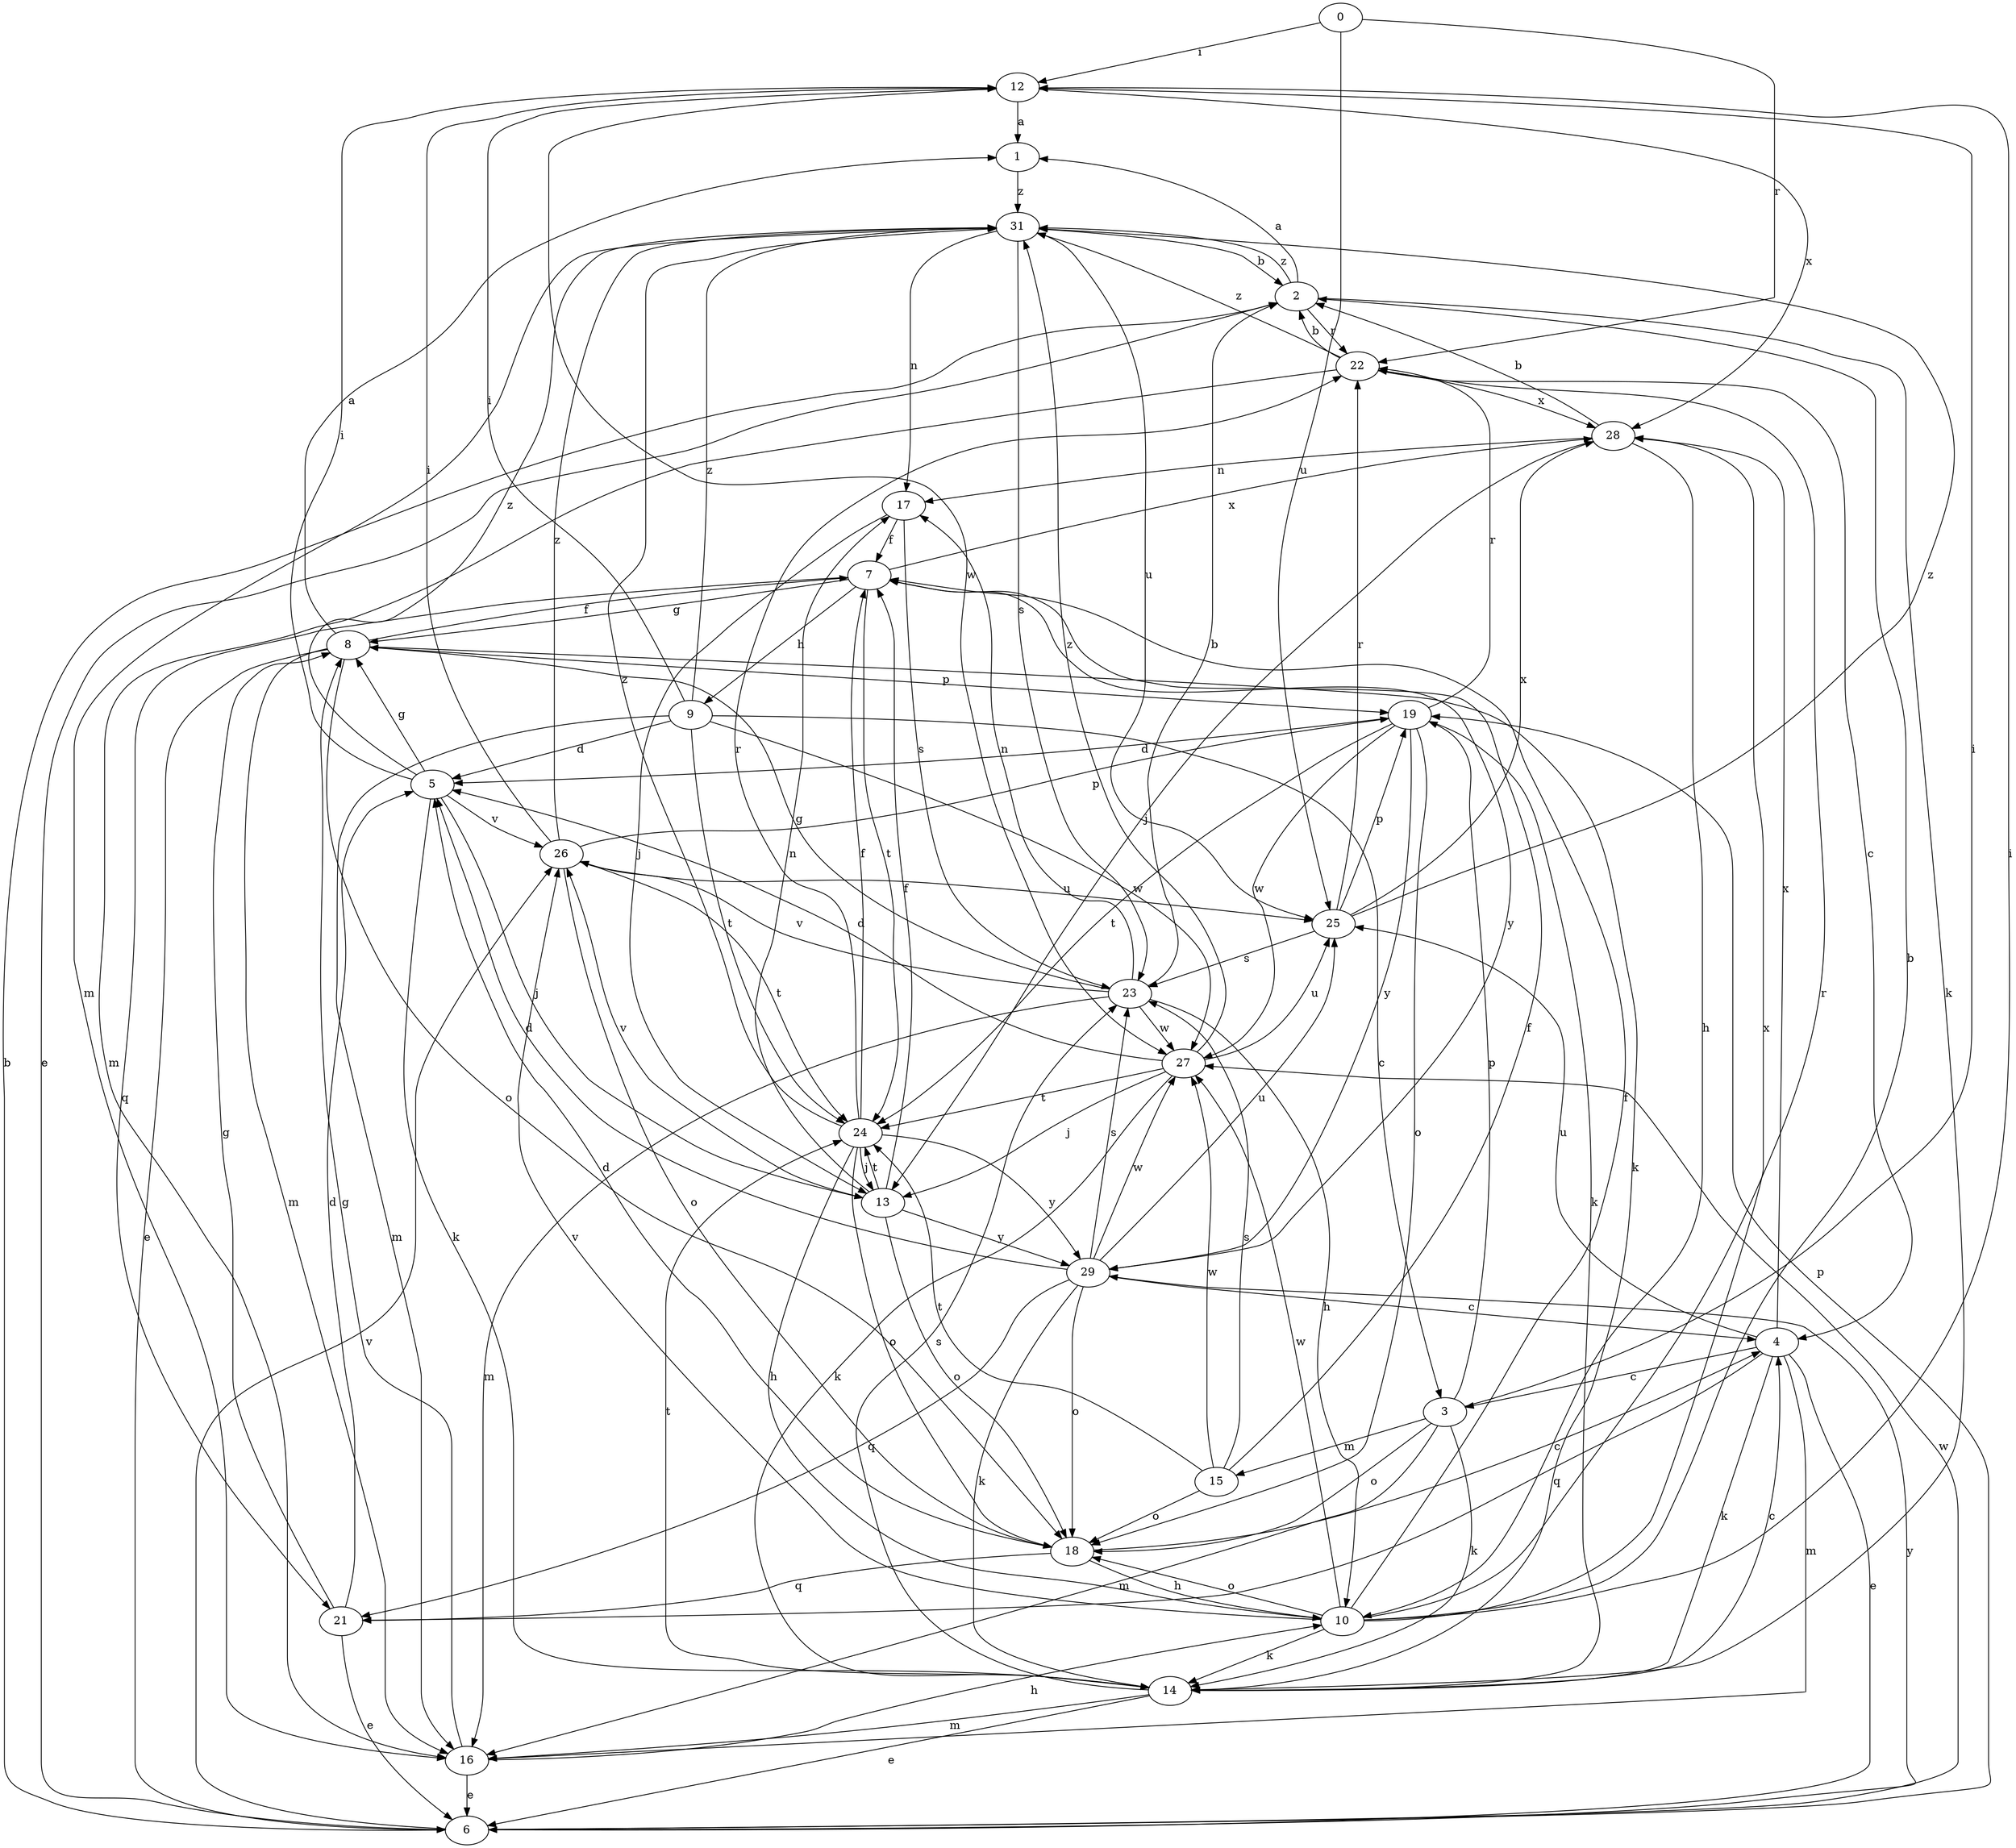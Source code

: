 strict digraph  {
0;
1;
2;
3;
4;
5;
6;
7;
8;
9;
10;
12;
13;
14;
15;
16;
17;
18;
19;
21;
22;
23;
24;
25;
26;
27;
28;
29;
31;
0 -> 12  [label=i];
0 -> 22  [label=r];
0 -> 25  [label=u];
1 -> 31  [label=z];
2 -> 1  [label=a];
2 -> 6  [label=e];
2 -> 14  [label=k];
2 -> 22  [label=r];
2 -> 31  [label=z];
3 -> 12  [label=i];
3 -> 14  [label=k];
3 -> 15  [label=m];
3 -> 16  [label=m];
3 -> 18  [label=o];
3 -> 19  [label=p];
4 -> 3  [label=c];
4 -> 6  [label=e];
4 -> 14  [label=k];
4 -> 16  [label=m];
4 -> 21  [label=q];
4 -> 25  [label=u];
4 -> 28  [label=x];
5 -> 8  [label=g];
5 -> 12  [label=i];
5 -> 13  [label=j];
5 -> 14  [label=k];
5 -> 26  [label=v];
5 -> 31  [label=z];
6 -> 2  [label=b];
6 -> 19  [label=p];
6 -> 26  [label=v];
6 -> 27  [label=w];
6 -> 29  [label=y];
7 -> 8  [label=g];
7 -> 9  [label=h];
7 -> 21  [label=q];
7 -> 24  [label=t];
7 -> 28  [label=x];
7 -> 29  [label=y];
8 -> 1  [label=a];
8 -> 6  [label=e];
8 -> 7  [label=f];
8 -> 14  [label=k];
8 -> 16  [label=m];
8 -> 18  [label=o];
8 -> 19  [label=p];
9 -> 3  [label=c];
9 -> 5  [label=d];
9 -> 12  [label=i];
9 -> 16  [label=m];
9 -> 24  [label=t];
9 -> 27  [label=w];
9 -> 31  [label=z];
10 -> 2  [label=b];
10 -> 7  [label=f];
10 -> 12  [label=i];
10 -> 14  [label=k];
10 -> 18  [label=o];
10 -> 22  [label=r];
10 -> 26  [label=v];
10 -> 27  [label=w];
10 -> 28  [label=x];
12 -> 1  [label=a];
12 -> 27  [label=w];
12 -> 28  [label=x];
13 -> 7  [label=f];
13 -> 17  [label=n];
13 -> 18  [label=o];
13 -> 24  [label=t];
13 -> 26  [label=v];
13 -> 29  [label=y];
14 -> 4  [label=c];
14 -> 6  [label=e];
14 -> 16  [label=m];
14 -> 23  [label=s];
14 -> 24  [label=t];
15 -> 7  [label=f];
15 -> 18  [label=o];
15 -> 23  [label=s];
15 -> 24  [label=t];
15 -> 27  [label=w];
16 -> 6  [label=e];
16 -> 8  [label=g];
16 -> 10  [label=h];
17 -> 7  [label=f];
17 -> 13  [label=j];
17 -> 23  [label=s];
18 -> 4  [label=c];
18 -> 5  [label=d];
18 -> 10  [label=h];
18 -> 21  [label=q];
19 -> 5  [label=d];
19 -> 14  [label=k];
19 -> 18  [label=o];
19 -> 22  [label=r];
19 -> 24  [label=t];
19 -> 27  [label=w];
19 -> 29  [label=y];
21 -> 5  [label=d];
21 -> 6  [label=e];
21 -> 8  [label=g];
22 -> 2  [label=b];
22 -> 4  [label=c];
22 -> 16  [label=m];
22 -> 28  [label=x];
22 -> 31  [label=z];
23 -> 2  [label=b];
23 -> 8  [label=g];
23 -> 10  [label=h];
23 -> 16  [label=m];
23 -> 17  [label=n];
23 -> 26  [label=v];
23 -> 27  [label=w];
24 -> 7  [label=f];
24 -> 10  [label=h];
24 -> 13  [label=j];
24 -> 18  [label=o];
24 -> 22  [label=r];
24 -> 29  [label=y];
24 -> 31  [label=z];
25 -> 19  [label=p];
25 -> 22  [label=r];
25 -> 23  [label=s];
25 -> 28  [label=x];
25 -> 31  [label=z];
26 -> 12  [label=i];
26 -> 18  [label=o];
26 -> 19  [label=p];
26 -> 24  [label=t];
26 -> 25  [label=u];
26 -> 31  [label=z];
27 -> 5  [label=d];
27 -> 13  [label=j];
27 -> 14  [label=k];
27 -> 24  [label=t];
27 -> 25  [label=u];
27 -> 31  [label=z];
28 -> 2  [label=b];
28 -> 10  [label=h];
28 -> 13  [label=j];
28 -> 17  [label=n];
29 -> 4  [label=c];
29 -> 5  [label=d];
29 -> 14  [label=k];
29 -> 18  [label=o];
29 -> 21  [label=q];
29 -> 23  [label=s];
29 -> 25  [label=u];
29 -> 27  [label=w];
31 -> 2  [label=b];
31 -> 16  [label=m];
31 -> 17  [label=n];
31 -> 23  [label=s];
31 -> 25  [label=u];
}
